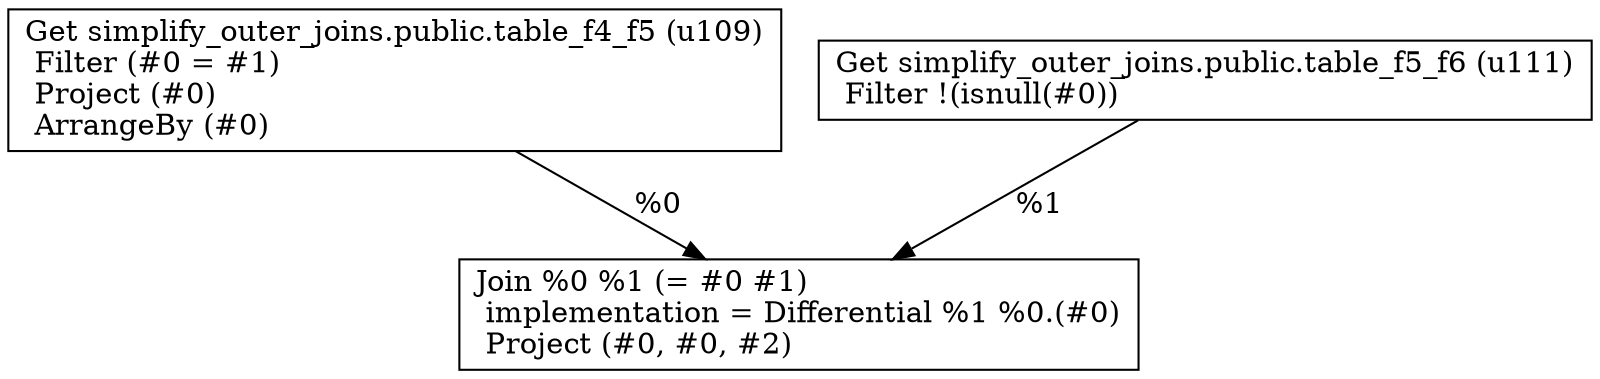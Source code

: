 digraph G {
    node0 [shape = record, label=" Get simplify_outer_joins.public.table_f4_f5 (u109)\l Filter (#0 = #1)\l Project (#0)\l ArrangeBy (#0)\l"]
    node1 [shape = record, label=" Get simplify_outer_joins.public.table_f5_f6 (u111)\l Filter !(isnull(#0))\l"]
    node2 [shape = record, label=" Join %0 %1 (= #0 #1)\l  implementation = Differential %1 %0.(#0)\l Project (#0, #0, #2)\l"]
    node1 -> node2 [label = "%1\l"]
    node0 -> node2 [label = "%0\l"]
}
